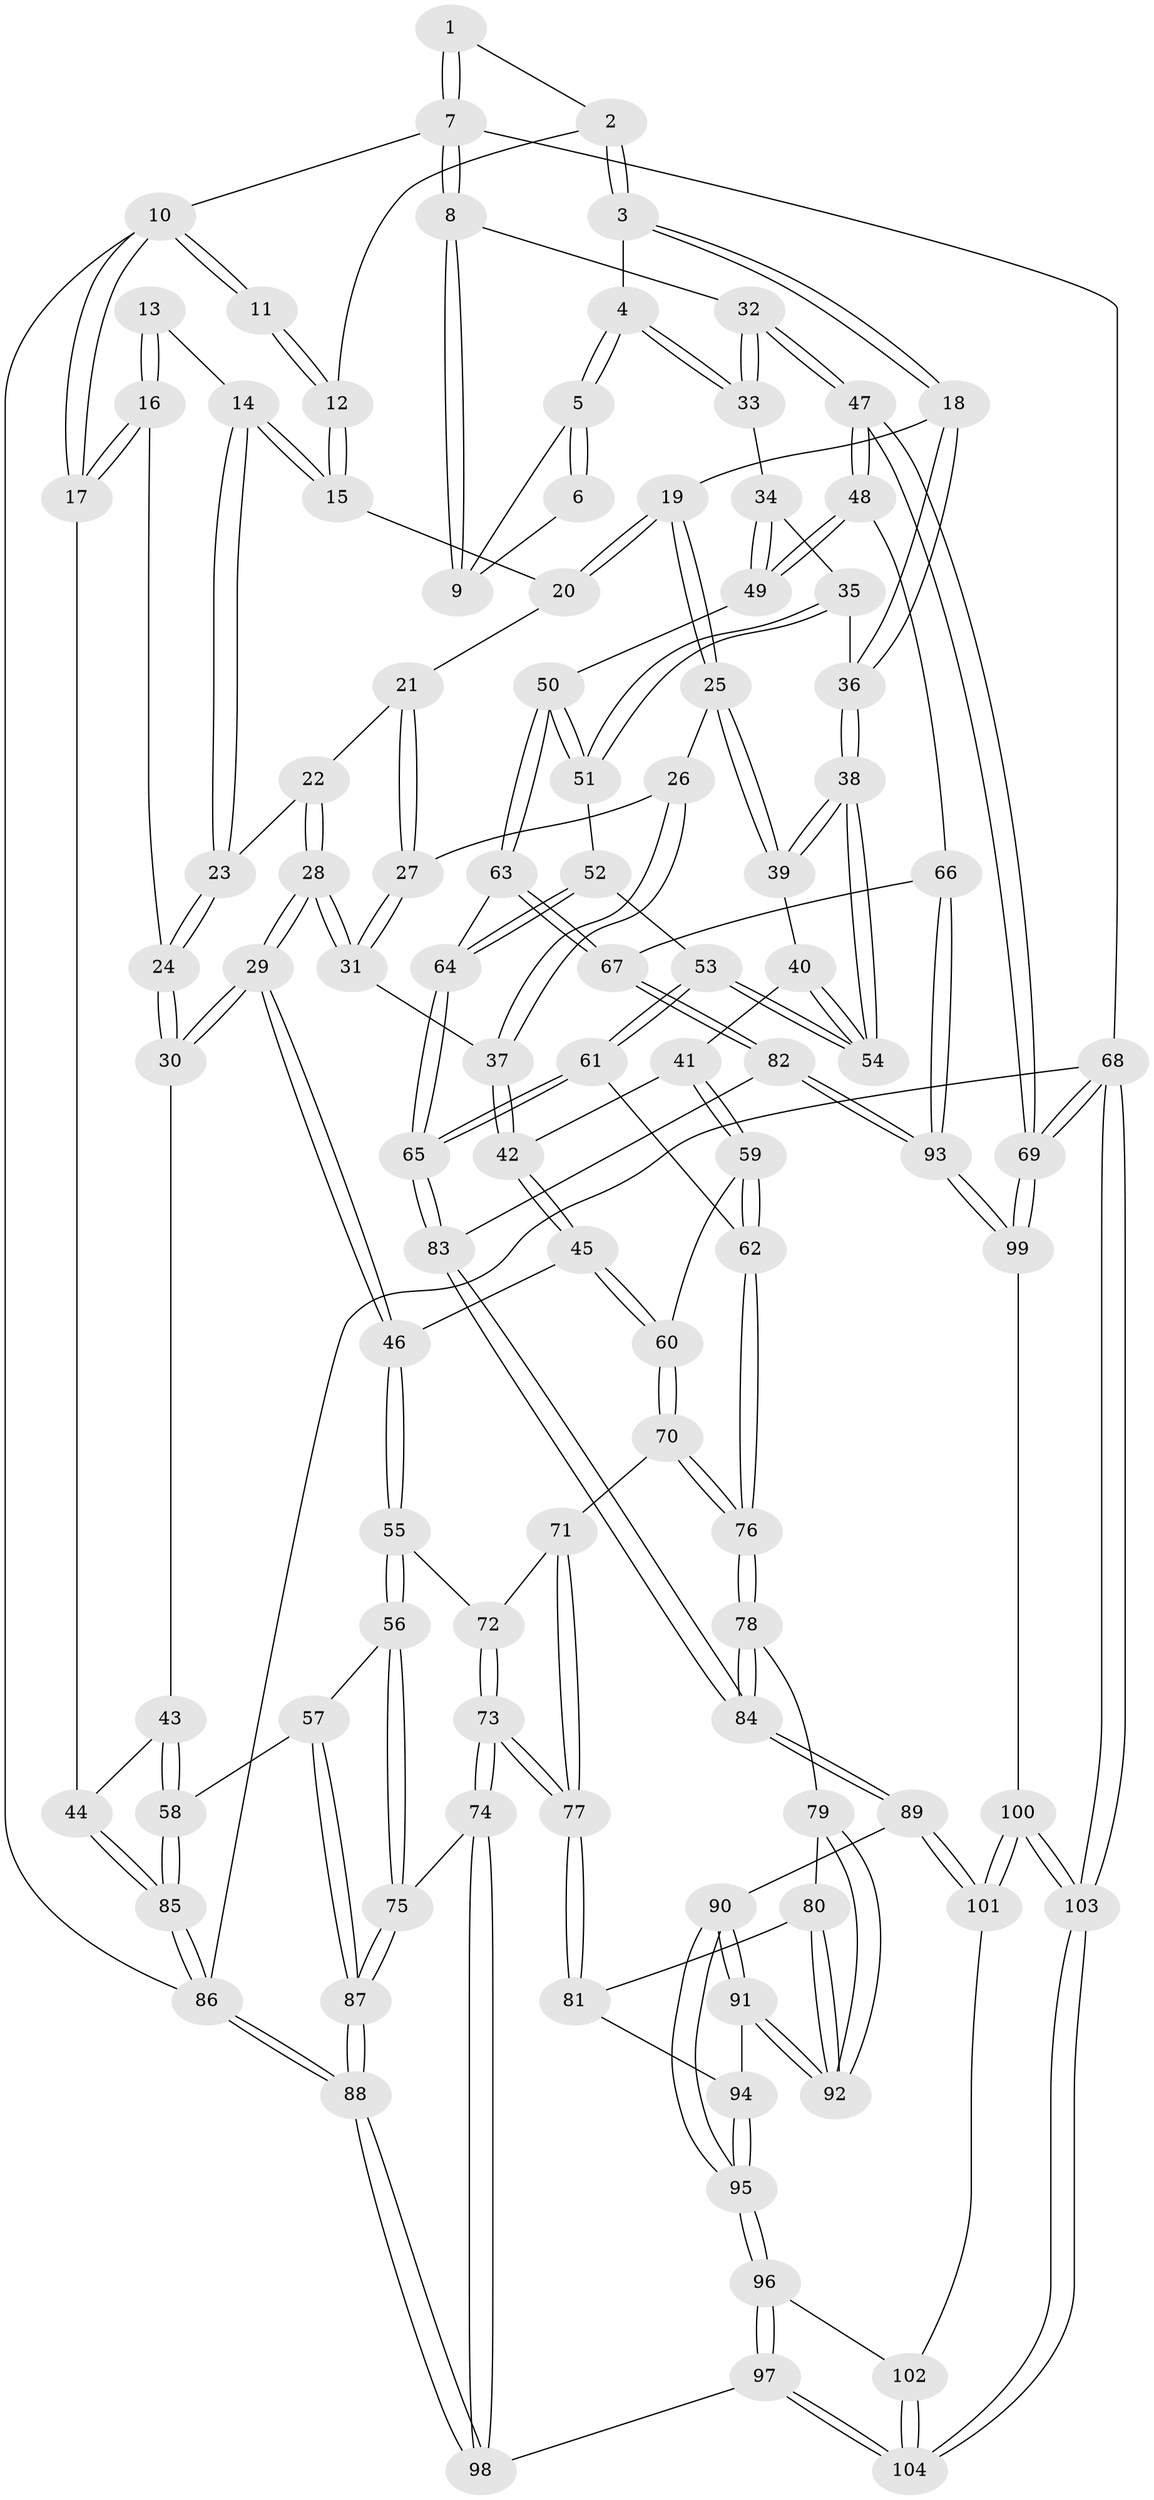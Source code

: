 // coarse degree distribution, {5: 0.0625, 4: 0.28125, 6: 0.03125, 3: 0.5, 2: 0.125}
// Generated by graph-tools (version 1.1) at 2025/54/03/04/25 22:54:08]
// undirected, 104 vertices, 257 edges
graph export_dot {
  node [color=gray90,style=filled];
  1 [pos="+1+0"];
  2 [pos="+0.6353367864607588+0"];
  3 [pos="+0.7470319275654755+0.18663904927603184"];
  4 [pos="+0.7702500744841457+0.19171209329859937"];
  5 [pos="+0.7779564827682248+0.1841490251399038"];
  6 [pos="+0.958461155378175+0"];
  7 [pos="+1+0"];
  8 [pos="+1+0.16584204447420817"];
  9 [pos="+0.9192734055051752+0.0992249823261683"];
  10 [pos="+0+0"];
  11 [pos="+0.04573048875769901+0"];
  12 [pos="+0.34025834381330033+0"];
  13 [pos="+0.06183628465801314+0.12747787420891918"];
  14 [pos="+0.2673043288422239+0.04251436799351721"];
  15 [pos="+0.34124198767260655+0"];
  16 [pos="+0.03111428225383874+0.2431204284341647"];
  17 [pos="+0+0.26413421542877974"];
  18 [pos="+0.645214314373201+0.23214090894150435"];
  19 [pos="+0.6384404999676023+0.23286254850662844"];
  20 [pos="+0.4215236289476417+0.032888834867917494"];
  21 [pos="+0.4095899555439954+0.23357425684233002"];
  22 [pos="+0.32915589785167015+0.261115160047954"];
  23 [pos="+0.2399039219758375+0.12642055579287892"];
  24 [pos="+0.1208590265281821+0.2670177794302244"];
  25 [pos="+0.6100880382630341+0.25604505153078455"];
  26 [pos="+0.5006892975509544+0.29801232929124544"];
  27 [pos="+0.4374411462523222+0.2621531475164389"];
  28 [pos="+0.27477964431916785+0.38673296314802424"];
  29 [pos="+0.2489347027092033+0.40145303880119587"];
  30 [pos="+0.19114951447314546+0.38124584151766194"];
  31 [pos="+0.3365915266030037+0.38444608290489246"];
  32 [pos="+1+0.32323653545733944"];
  33 [pos="+0.85610738439597+0.27891791480598743"];
  34 [pos="+0.8244000275591951+0.40232073106926824"];
  35 [pos="+0.7676005341965049+0.4331197504182392"];
  36 [pos="+0.6950322729584567+0.43704915274565637"];
  37 [pos="+0.45641085989041114+0.40493992463215606"];
  38 [pos="+0.6372074436395238+0.49635964918926423"];
  39 [pos="+0.6020358386861671+0.3067422370653353"];
  40 [pos="+0.5476159420093984+0.47787900994860466"];
  41 [pos="+0.5352014904385035+0.47764457812009664"];
  42 [pos="+0.48925240068462+0.46806723697338615"];
  43 [pos="+0.11777005175294436+0.4471197212664371"];
  44 [pos="+0+0.5015816431310012"];
  45 [pos="+0.4009713786511788+0.5683678425993377"];
  46 [pos="+0.2930441644429339+0.5505333733690743"];
  47 [pos="+1+0.5780358497011241"];
  48 [pos="+1+0.5806858818239333"];
  49 [pos="+0.9061005657908696+0.5315886833235274"];
  50 [pos="+0.8238535064135655+0.5785016354664"];
  51 [pos="+0.7695413378362169+0.5475126401840422"];
  52 [pos="+0.6847044241941619+0.5502325988617845"];
  53 [pos="+0.6445567897052631+0.5482719643869748"];
  54 [pos="+0.6289031621901634+0.5076846448910919"];
  55 [pos="+0.27704819772858963+0.572839426058716"];
  56 [pos="+0.17196945988383855+0.6643090350607237"];
  57 [pos="+0.14288360219618787+0.662062361449304"];
  58 [pos="+0.11749137570980815+0.6432862116903616"];
  59 [pos="+0.523313360549571+0.5760773044781766"];
  60 [pos="+0.434630611241318+0.6238075264575471"];
  61 [pos="+0.640638656829697+0.5707760013103275"];
  62 [pos="+0.5925330284419043+0.6535432503406139"];
  63 [pos="+0.8095901851509337+0.625738695160208"];
  64 [pos="+0.7919455018881005+0.6583550750851027"];
  65 [pos="+0.7766424548169452+0.6927331147140278"];
  66 [pos="+1+0.6365929232570435"];
  67 [pos="+0.9318114987208511+0.6792678683046801"];
  68 [pos="+1+1"];
  69 [pos="+1+0.8539823166827779"];
  70 [pos="+0.4368981836627464+0.6293126902273003"];
  71 [pos="+0.43540156866223817+0.6364660628485387"];
  72 [pos="+0.32855987971267375+0.6726925936952988"];
  73 [pos="+0.3773426621237591+0.7859262837102886"];
  74 [pos="+0.3320109858964736+0.8365099496938302"];
  75 [pos="+0.24757473756955495+0.7727796992244975"];
  76 [pos="+0.590400351266078+0.6590996242667985"];
  77 [pos="+0.41216917798719044+0.7611522605245108"];
  78 [pos="+0.5929250328874237+0.6728123848028873"];
  79 [pos="+0.560801743153246+0.7276785059751681"];
  80 [pos="+0.4513460148290889+0.7601186828572022"];
  81 [pos="+0.43644525139976936+0.7637587551213865"];
  82 [pos="+0.7798301442818697+0.7650315234793298"];
  83 [pos="+0.7728895202557954+0.7632478013227648"];
  84 [pos="+0.7536458565853986+0.7734766963453152"];
  85 [pos="+0+0.575903215711103"];
  86 [pos="+0+1"];
  87 [pos="+0+0.9379506962017459"];
  88 [pos="+0+1"];
  89 [pos="+0.71522776435289+0.830039445333935"];
  90 [pos="+0.6138971800407885+0.8638687303821531"];
  91 [pos="+0.5934947758483693+0.8377177546234563"];
  92 [pos="+0.5873746969590494+0.820424477363114"];
  93 [pos="+0.881638161494578+0.8291176785609898"];
  94 [pos="+0.4990100051269977+0.8172932677241819"];
  95 [pos="+0.5007867123009253+1"];
  96 [pos="+0.49870007205268646+1"];
  97 [pos="+0.43091934271830346+1"];
  98 [pos="+0.3383062039712461+1"];
  99 [pos="+0.9201990239280018+0.899745282890953"];
  100 [pos="+0.8894453945466558+0.9632271797344307"];
  101 [pos="+0.7458005160049769+0.9166737544905212"];
  102 [pos="+0.7422645374551193+0.9274661283349245"];
  103 [pos="+0.8778342278905377+1"];
  104 [pos="+0.7465648198139685+1"];
  1 -- 2;
  1 -- 7;
  1 -- 7;
  2 -- 3;
  2 -- 3;
  2 -- 12;
  3 -- 4;
  3 -- 18;
  3 -- 18;
  4 -- 5;
  4 -- 5;
  4 -- 33;
  4 -- 33;
  5 -- 6;
  5 -- 6;
  5 -- 9;
  6 -- 9;
  7 -- 8;
  7 -- 8;
  7 -- 10;
  7 -- 68;
  8 -- 9;
  8 -- 9;
  8 -- 32;
  10 -- 11;
  10 -- 11;
  10 -- 17;
  10 -- 17;
  10 -- 86;
  11 -- 12;
  11 -- 12;
  12 -- 15;
  12 -- 15;
  13 -- 14;
  13 -- 16;
  13 -- 16;
  14 -- 15;
  14 -- 15;
  14 -- 23;
  14 -- 23;
  15 -- 20;
  16 -- 17;
  16 -- 17;
  16 -- 24;
  17 -- 44;
  18 -- 19;
  18 -- 36;
  18 -- 36;
  19 -- 20;
  19 -- 20;
  19 -- 25;
  19 -- 25;
  20 -- 21;
  21 -- 22;
  21 -- 27;
  21 -- 27;
  22 -- 23;
  22 -- 28;
  22 -- 28;
  23 -- 24;
  23 -- 24;
  24 -- 30;
  24 -- 30;
  25 -- 26;
  25 -- 39;
  25 -- 39;
  26 -- 27;
  26 -- 37;
  26 -- 37;
  27 -- 31;
  27 -- 31;
  28 -- 29;
  28 -- 29;
  28 -- 31;
  28 -- 31;
  29 -- 30;
  29 -- 30;
  29 -- 46;
  29 -- 46;
  30 -- 43;
  31 -- 37;
  32 -- 33;
  32 -- 33;
  32 -- 47;
  32 -- 47;
  33 -- 34;
  34 -- 35;
  34 -- 49;
  34 -- 49;
  35 -- 36;
  35 -- 51;
  35 -- 51;
  36 -- 38;
  36 -- 38;
  37 -- 42;
  37 -- 42;
  38 -- 39;
  38 -- 39;
  38 -- 54;
  38 -- 54;
  39 -- 40;
  40 -- 41;
  40 -- 54;
  40 -- 54;
  41 -- 42;
  41 -- 59;
  41 -- 59;
  42 -- 45;
  42 -- 45;
  43 -- 44;
  43 -- 58;
  43 -- 58;
  44 -- 85;
  44 -- 85;
  45 -- 46;
  45 -- 60;
  45 -- 60;
  46 -- 55;
  46 -- 55;
  47 -- 48;
  47 -- 48;
  47 -- 69;
  47 -- 69;
  48 -- 49;
  48 -- 49;
  48 -- 66;
  49 -- 50;
  50 -- 51;
  50 -- 51;
  50 -- 63;
  50 -- 63;
  51 -- 52;
  52 -- 53;
  52 -- 64;
  52 -- 64;
  53 -- 54;
  53 -- 54;
  53 -- 61;
  53 -- 61;
  55 -- 56;
  55 -- 56;
  55 -- 72;
  56 -- 57;
  56 -- 75;
  56 -- 75;
  57 -- 58;
  57 -- 87;
  57 -- 87;
  58 -- 85;
  58 -- 85;
  59 -- 60;
  59 -- 62;
  59 -- 62;
  60 -- 70;
  60 -- 70;
  61 -- 62;
  61 -- 65;
  61 -- 65;
  62 -- 76;
  62 -- 76;
  63 -- 64;
  63 -- 67;
  63 -- 67;
  64 -- 65;
  64 -- 65;
  65 -- 83;
  65 -- 83;
  66 -- 67;
  66 -- 93;
  66 -- 93;
  67 -- 82;
  67 -- 82;
  68 -- 69;
  68 -- 69;
  68 -- 103;
  68 -- 103;
  68 -- 86;
  69 -- 99;
  69 -- 99;
  70 -- 71;
  70 -- 76;
  70 -- 76;
  71 -- 72;
  71 -- 77;
  71 -- 77;
  72 -- 73;
  72 -- 73;
  73 -- 74;
  73 -- 74;
  73 -- 77;
  73 -- 77;
  74 -- 75;
  74 -- 98;
  74 -- 98;
  75 -- 87;
  75 -- 87;
  76 -- 78;
  76 -- 78;
  77 -- 81;
  77 -- 81;
  78 -- 79;
  78 -- 84;
  78 -- 84;
  79 -- 80;
  79 -- 92;
  79 -- 92;
  80 -- 81;
  80 -- 92;
  80 -- 92;
  81 -- 94;
  82 -- 83;
  82 -- 93;
  82 -- 93;
  83 -- 84;
  83 -- 84;
  84 -- 89;
  84 -- 89;
  85 -- 86;
  85 -- 86;
  86 -- 88;
  86 -- 88;
  87 -- 88;
  87 -- 88;
  88 -- 98;
  88 -- 98;
  89 -- 90;
  89 -- 101;
  89 -- 101;
  90 -- 91;
  90 -- 91;
  90 -- 95;
  90 -- 95;
  91 -- 92;
  91 -- 92;
  91 -- 94;
  93 -- 99;
  93 -- 99;
  94 -- 95;
  94 -- 95;
  95 -- 96;
  95 -- 96;
  96 -- 97;
  96 -- 97;
  96 -- 102;
  97 -- 98;
  97 -- 104;
  97 -- 104;
  99 -- 100;
  100 -- 101;
  100 -- 101;
  100 -- 103;
  100 -- 103;
  101 -- 102;
  102 -- 104;
  102 -- 104;
  103 -- 104;
  103 -- 104;
}
